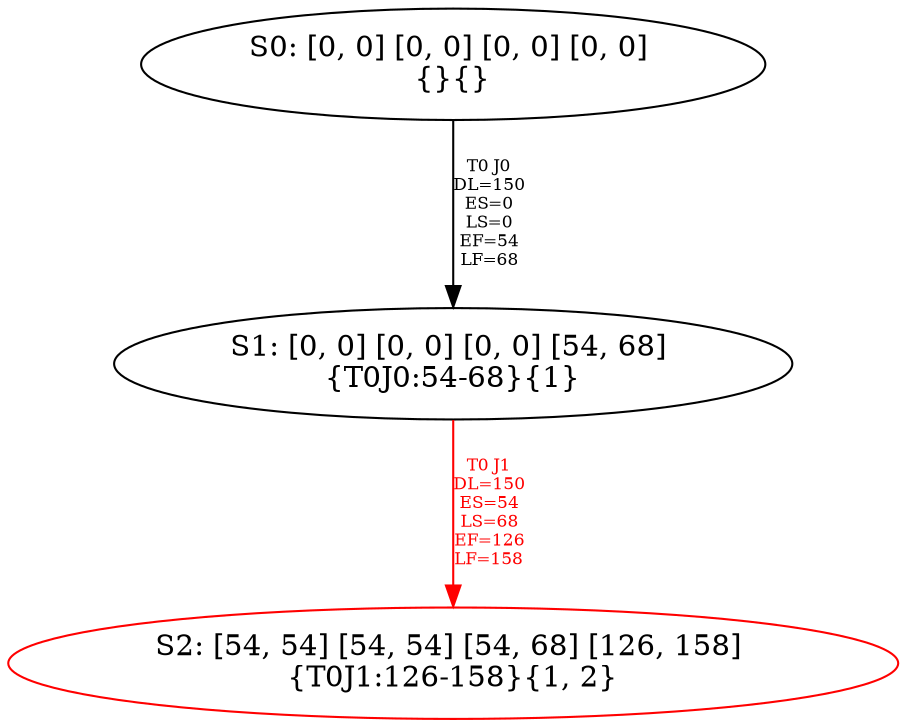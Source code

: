digraph {
	S0[label="S0: [0, 0] [0, 0] [0, 0] [0, 0] \n{}{}"];
	S1[label="S1: [0, 0] [0, 0] [0, 0] [54, 68] \n{T0J0:54-68}{1}"];
	S2[label="S2: [54, 54] [54, 54] [54, 68] [126, 158] \n{T0J1:126-158}{1, 2}"];
	S0 -> S1[label="T0 J0\nDL=150\nES=0\nLS=0\nEF=54\nLF=68",fontsize=8];
	S1 -> S2[label="T0 J1\nDL=150\nES=54\nLS=68\nEF=126\nLF=158",color=Red,fontcolor=Red,fontsize=8];
S2[color=Red];
}
